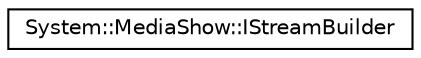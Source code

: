 digraph G
{
  edge [fontname="Helvetica",fontsize="10",labelfontname="Helvetica",labelfontsize="10"];
  node [fontname="Helvetica",fontsize="10",shape=record];
  rankdir="LR";
  Node1 [label="System::MediaShow::IStreamBuilder",height=0.2,width=0.4,color="black", fillcolor="white", style="filled",URL="$class_system_1_1_media_show_1_1_i_stream_builder.html"];
}
